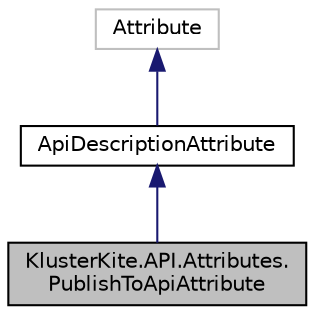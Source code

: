 digraph "KlusterKite.API.Attributes.PublishToApiAttribute"
{
  edge [fontname="Helvetica",fontsize="10",labelfontname="Helvetica",labelfontsize="10"];
  node [fontname="Helvetica",fontsize="10",shape=record];
  Node6 [label="KlusterKite.API.Attributes.\lPublishToApiAttribute",height=0.2,width=0.4,color="black", fillcolor="grey75", style="filled", fontcolor="black"];
  Node7 -> Node6 [dir="back",color="midnightblue",fontsize="10",style="solid",fontname="Helvetica"];
  Node7 [label="ApiDescriptionAttribute",height=0.2,width=0.4,color="black", fillcolor="white", style="filled",URL="$class_kluster_kite_1_1_a_p_i_1_1_attributes_1_1_api_description_attribute.html",tooltip="Describes type (class) to published api "];
  Node8 -> Node7 [dir="back",color="midnightblue",fontsize="10",style="solid",fontname="Helvetica"];
  Node8 [label="Attribute",height=0.2,width=0.4,color="grey75", fillcolor="white", style="filled"];
}
